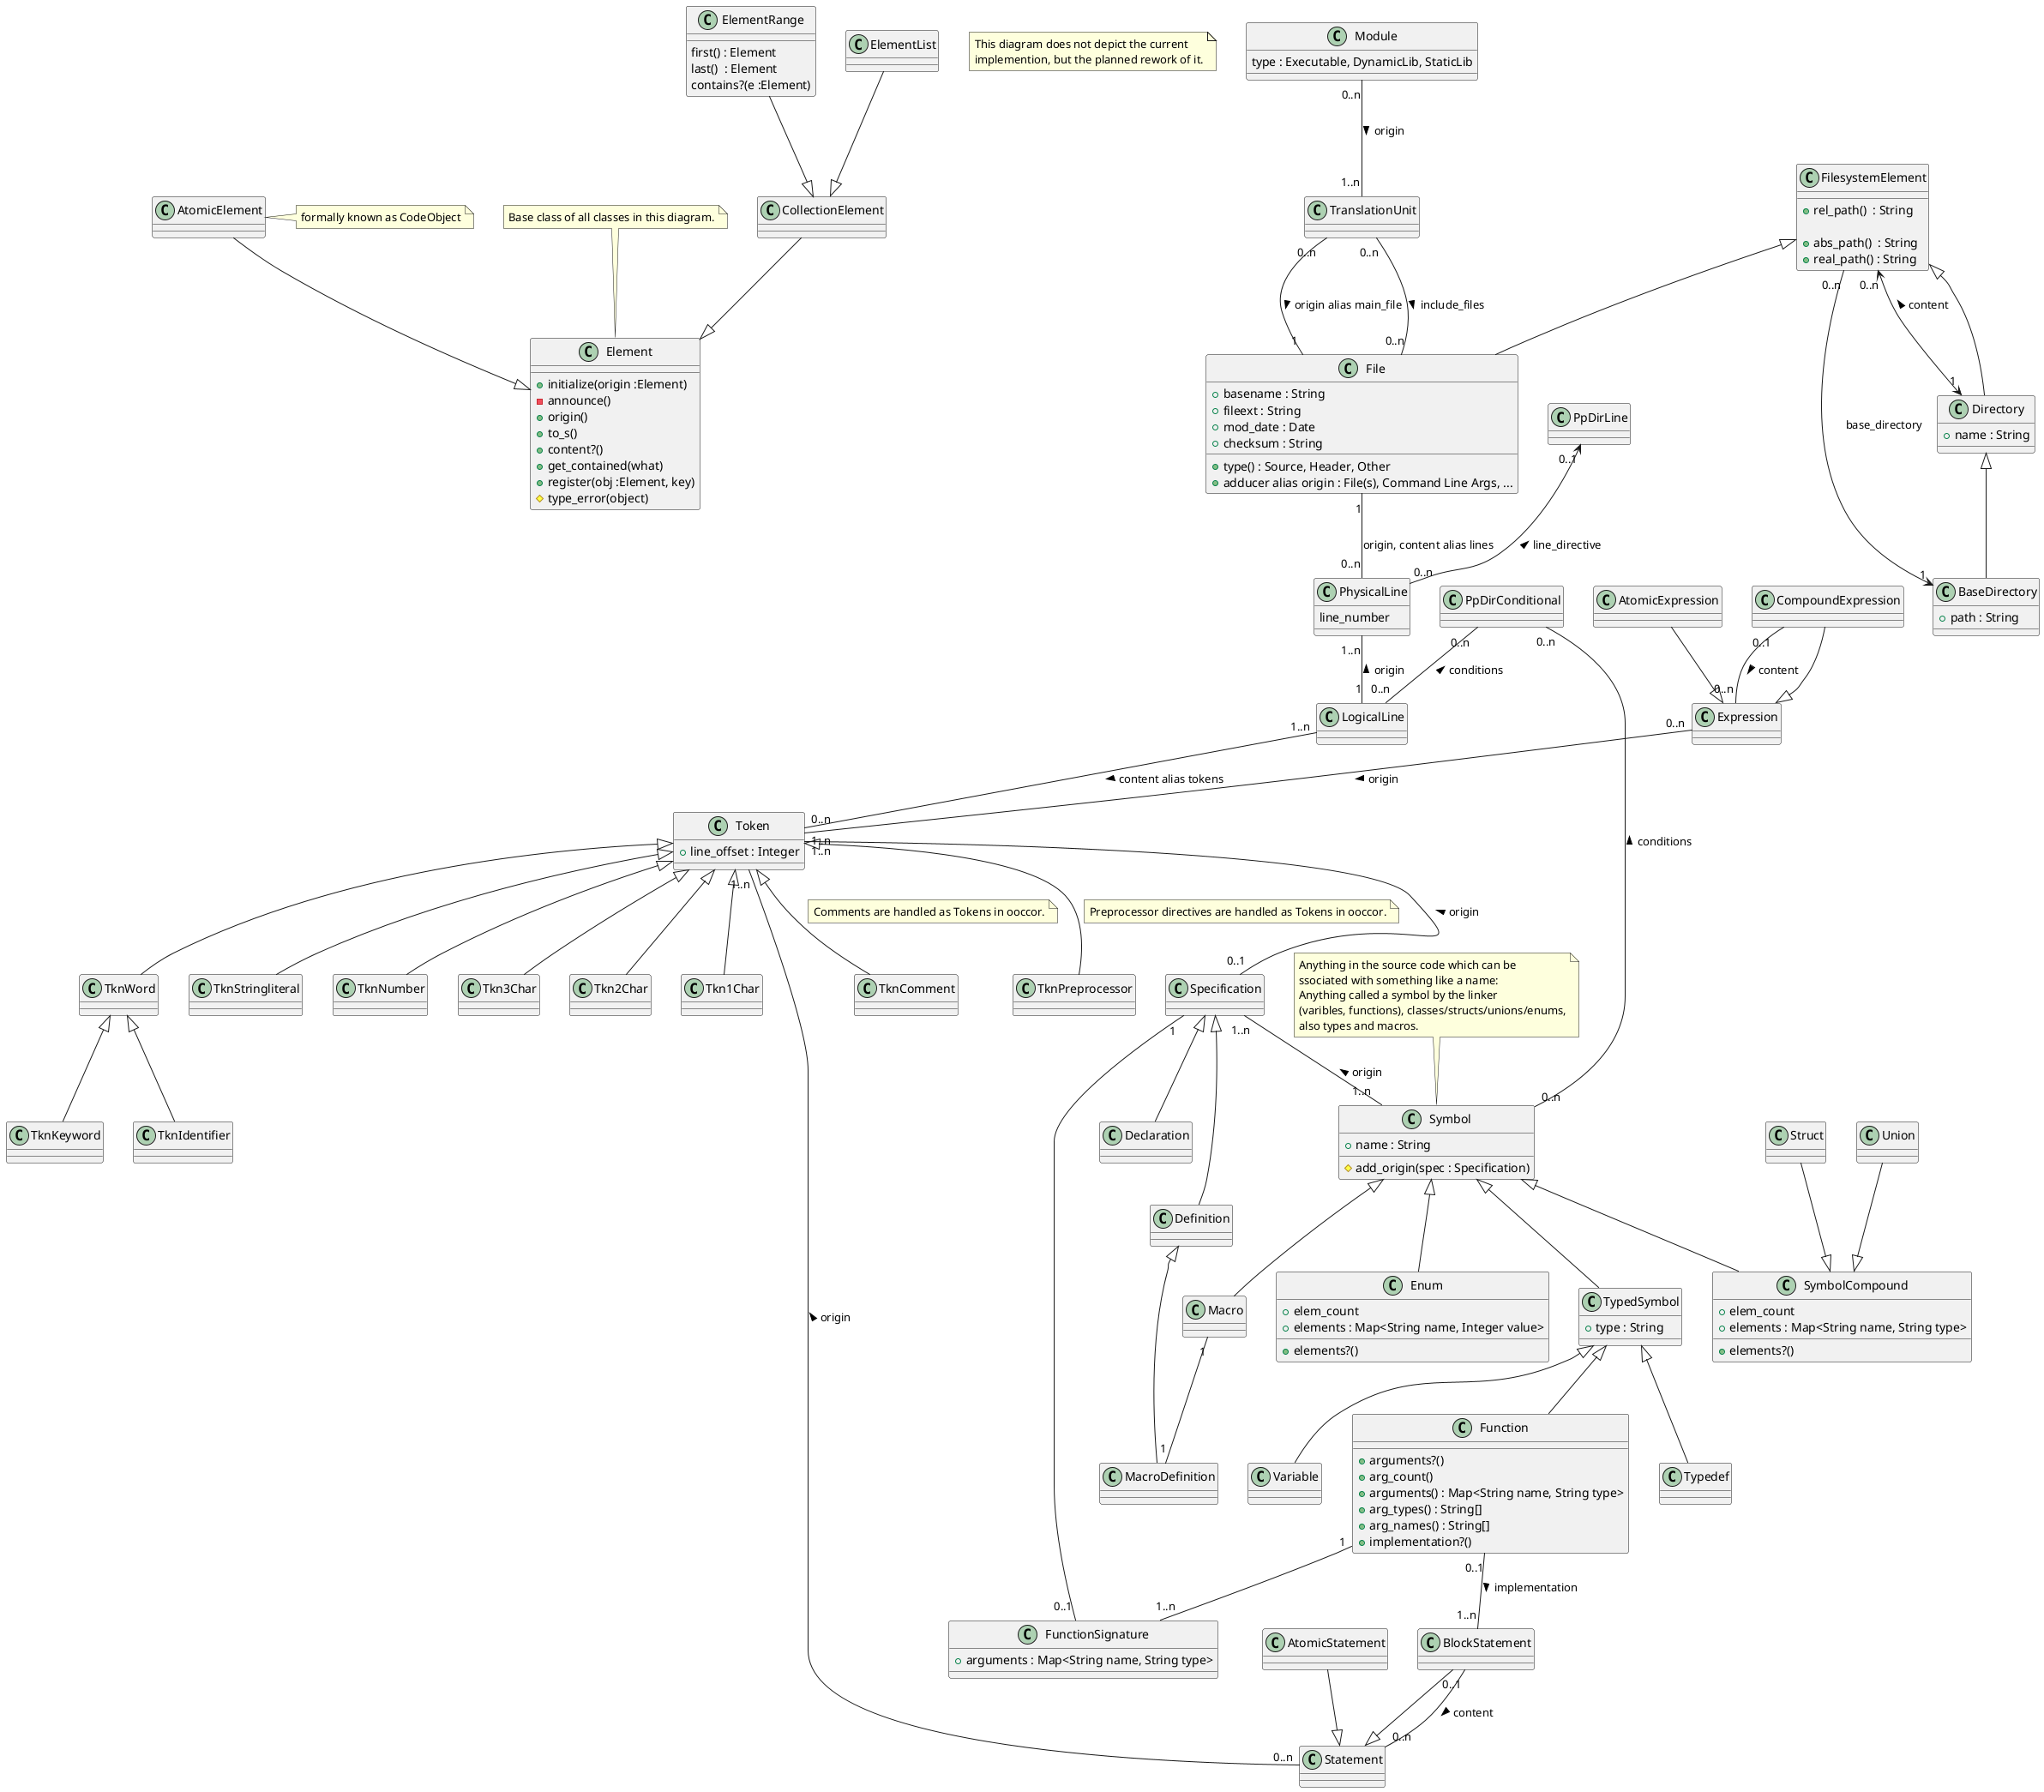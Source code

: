 @startuml

' Copyright (C) 2014-2015  Thilo Fischer.
' Free for non-commercial and most commercial use. See LICENSE.txt for details.

note as N1
  This diagram does not depict the current
  implemention, but the planned rework of it.
end note

class Element {
  + initialize(origin :Element)
  - announce()
  + origin()
  + to_s()
  + content?()
  + get_contained(what)
  + register(obj :Element, key)
  # type_error(object)
}
note top: Base class of all classes in this diagram.

class AtomicElement {
  
}
note right: formally known as CodeObject
AtomicElement --|>  Element

class CollectionElement {
  
}
CollectionElement --|>  Element

class ElementRange {
  first() : Element
  last()  : Element
  contains?(e :Element)
}
ElementRange --|> CollectionElement

class ElementList {
}
ElementList --|> CollectionElement



class Module {
  type : Executable, DynamicLib, StaticLib
}

class TranslationUnit {
}
Module "0..n" -- "1..n" TranslationUnit : origin >

class FilesystemElement {
  ' Relative path of this FilesystemElement wrt its base_directory
  + rel_path()  : String

  + abs_path()  : String
  + real_path() : String
}

class File {
  + type() : Source, Header, Other
  ' Filename without directory prefix and without filename extension
  + basename : String
  ' filename extension (excluding the introducing '.' character)
  + fileext : String
  ' Modification time stamp, will be used for quick file modification check
  + mod_date : Date
  ' Checksum on the file content, will be used for sound file modification check
  + checksum : String
  ' From where did the analysis lead ooccur to this file? Can be multiple sources.
  + adducer alias origin : File(s), Command Line Args, ...
}
FilesystemElement <|-- File
TranslationUnit   "0..n"  -- "1" File : origin alias main_file >
TranslationUnit "0..n" -- "0..n" File : include_files >

class Directory {
  + name : String
}
FilesystemElement <|-- Directory
FilesystemElement "0..n" <--> "1" Directory : content <

class BaseDirectory {
  + path : String
}
Directory <|-- BaseDirectory
' A BaseDirectory's base_directory is the object itself.
FilesystemElement "0..n" --> "1" BaseDirectory : base_directory

class PhysicalLine {
  line_number
}
File "1" -- "0..n" PhysicalLine : origin, content alias lines
PpDirLine "0..1" <-- "0..n" PhysicalLine : line_directive <

class LogicalLine {
}
PhysicalLine "1..n"  -- "1" LogicalLine : origin <
PpDirConditional "0..n" -- "0..n" LogicalLine : conditions <

class Token {
  + line_offset : Integer
}
LogicalLine "1..n" -- "0..n" Token : content alias tokens >

Token  <|-- TknComment
note on link : Comments are handled as Tokens in ooccor.

Token  <|-- TknPreprocessor
note on link : Preprocessor directives are handled as Tokens in ooccor.

Token  <|-- TknWord
TknWord <|-- TknKeyword
TknWord <|-- TknIdentifier

Token <|-- TknStringliteral
Token <|-- TknNumber
Token <|-- Tkn3Char
Token <|-- Tkn2Char
Token <|-- Tkn1Char


class Specification {
}
Token "1..n" -- "0..1" Specification : origin <

class Declaration {
}
Specification <|-- Declaration

class Definition {
}
Specification <|-- Definition


class Symbol {
  + name : String
  # add_origin(spec : Specification)
}
note top
  Anything in the source code which can be
  ssociated with something like a name:
  Anything called a symbol by the linker
  (varibles, functions), classes/structs/unions/enums,
  also types and macros.
end note
PpDirConditional "0..n" -- "0..n" Symbol : conditions <

Specification "1..n" -- "1..n" Symbol : origin <

class TypedSymbol {
  + type : String
}
Symbol <|-- TypedSymbol

TypedSymbol <|-- Typedef
TypedSymbol <|-- Variable

class Function {
  + arguments?()
  + arg_count()
  + arguments() : Map<String name, String type>
  + arg_types() : String[]
  + arg_names() : String[]
  + implementation?()
}
TypedSymbol <|-- Function
Function "0..1" -- "1..n" BlockStatement : implementation >

class FunctionSignature {
  + arguments : Map<String name, String type>
}
' Only if it is a function's specification.
Specification "1" -- "0..1" FunctionSignature
Function "1" -- "1..n" FunctionSignature
' FIXME How to handle multiple different but consistent signatures?

class SymbolCompound {
  + elements?()
  + elem_count
  + elements : Map<String name, String type>
}
Symbol <|-- SymbolCompound
Struct --|> SymbolCompound
Union  --|> SymbolCompound

class Enum {
  + elements?()
  + elem_count
  + elements : Map<String name, Integer value>
}
Symbol <|-- Enum

class Macro {
}
Symbol <|-- Macro

class MacroDefinition {
}
Definition <|-- MacroDefinition
Macro "1" -- "1" MacroDefinition

class Statement {
}
' A Token can be associated with more than one Statement due to PP conditionals. (XXX Necessary?)
Statement "0..n" -- "1..n" Token : origin >
AtomicStatement --|> Statement
BlockStatement  --|> Statement
' The BlockStatement being a Function's implementation is the only Statement not associated with a parent BlockStatement.
BlockStatement "0..1" -- "0..n" Statement : content >

class Expression {
}
' A Token can be associated with more than one Expression due to PP conditionals. (XXX Necessary?)
Expression "0..n" -- "1..n" Token : origin >
AtomicExpression --|> Expression
CompoundExpression --|> Expression
CompoundExpression "0..1" -- "0..n" Expression : content >

@enduml

'' fixme: replace "static" for class members and "const" by according uml notation
'
'class CodeObject {
'  String where/get_location()
'  String what/get_text()
'  static leaf?()
'  static REG_EXP
'  PpConditional[] when()
'  static void register()
'  static CodeObject[] get_all()           ' get all "is_a?"
'  static CodeObject[] get_all_instances() ' get all "instance_of?"
'  CodeObject parent
'}
'
'note as NoteCodeObject
'  All classes in this diagram
'  shall be (direct or indirect)
'  subclasses of CodeObject.
'end note
'NoteCodeObject .. CodeObject
'
'File <|-- Sourcefile
'File <|-- Headerfile
'File "*" *-- "1" PhysicLine
'
'class File {
'  String rel_path
'  String abs_path
'  int lines
'  bool valid?/exists?
'  void update()
'}
'
'PhysicLine "*" *-- "1" LogicLine
'
'class PhysicLine {
'  int char_length
'  int real_line_number       # 'ordinary' line number
'  int specified_line_number  # line number wrt #line preprocessor directive
'}
'
''note as NoteLogicLine
''  Comments have already
''  been removed from what
''  we call LogicLines here.
''end note
''NoteLogicLine .. LogicLine
''=> deprecated: comments are still part of logical lines
'
'LogicLine "1" *-- "1" PpDirective
'PpDirective <|-- PpDefine
'PpDirective <|-- PpUndef
'PpDirective <|-- PpPragma
'PpDirective <|-- PpLine
'PpDirective <|-- PpError
'PpDirective <|-- PpInclude
'PpInclude "1" o-- "1" File
'PpDirective <|-- PpConditional
'PpConditional "*" o-- "1" PhysicLine
'PpConditional <|-- PpCondIf
'PpConditional <|-- PpCondElif
'PpConditional <|-- PpCondElse
'PpConditional <|-- PpCondEndif
'PpCondIf "1" *-- "1" PpCondElse
'PpCondIf "*" *-- "1" PpCondElif
'PpCondIf "1" *-- "1" PpCondEndif
'
'LogicLine "*" -- "*" Statement
'
'Statement <|-- CompoundStatement
'CompoundStatement "*" o-- "1" Statement
'
'Statement <|-- StmntMDefinition
'Statement <|-- StmntMDeclaration
'
'Statement <|-- StmntMControl
'StmntMControl <|-- IfStatement
'IfStatement "1" o-- "1" KwIf
'IfStatement "0..1" o-- "1" KwElse
'IfStatement "1..2" -- "1" Statement
'IfStatement "1" -- "1" BoolExpression
'StmntMControl <|-- SwitchStatement
'SwitchStatement "1" o-- "1" KwSwitch
'SwitchStatement "*" o-- "1" SwitchStatementCase
'SwitchStatement "1" o-- "1" SwitchStatementDefault
'StmntMControl <|-- SwitchStatementCase
'SwitchStatementCase "*" o-- "1" KwMCrtlSwitch
'SwitchStatementCase "*" -- "1" Statement
'SwitchStatementCase <|-- SwitchStatementDefault
'StmntMControl <|-- DoWhileStatement
'DoWhileStatement "1" -- "1" Statement
'DoWhileStatement "1" -- "1" BoolExpression
'StmntMControl <|-- WhileStatement
'WhileStatement "1" -- "1" Statement
'WhileStatement "1" -- "1" BoolExpression
'StmntMControl <|-- ForStatement
'ForStatement "1" -- "1" Statement
'ForStatement "1" -- "1" BoolExpression
'
'Identifier <|-- Function
'Identifier <|-- Variable
'
'Identifier "*" -- "1" IdentifierDeclaration
'
''Identifier "1" -- "1" IdentifierDefinition
'
'IdentifierDefinition  "1" -- "1" IdentifierSignature
'IdentifierDeclaration "1" -- "1" IdentifierSignature
'
'IdentifierDefinition <|-- FunctionDefinition
'IdentifierDefinition <|-- VariableDefinition
'
'IdentifierDeclaration <|-- VariableDeclaration
'
'Function -- FunctionDefinition
'FunctionDefinition "1" -- "1" CompoundStatement
'
'Variable -- VariableDefinition
'VariableDefinition "1" -- "1" Expression : init_value
'
'StmntMDefinition <|-- StmntTypedef
'StmntMDefinition <|-- IdentifierDefinition
'StmntMDefinition <|-- TagDefinition
'StmntMDefinition <|-- LabelDefinition
'
'TagDefinition "*" -- "1" VariableDeclaration
'
'StmntMDeclaration <|-- IdentifierDeclaration
'StmntMDeclaration <|-- TagDeclaration
'
'
'Token <|-- TkWord
'TkWord <|-- Keyword
'TkWord <|-- Identifier
'Identifier <|-- IdOrdinary
'Identifier <|-- IdTag
'Identifier <|-- IdLabel
'Identifier <|-- IdMember
'
'Token <|-- Stringliteral
'Token <|-- TkNumber
'TkNumber <|-- IntLiteral
'TkNumber <|-- FloatLiteral
'
'Token <|-- Symbol
'
'class Symbol {
'  String text
'  static leaf?() = true
'}
'
'Token <|-- Expression
'
'Expression <|-- BoolExpression
'
'
'Whitespace <|-- Comment
'Comment "*" -- "*" PhysicLine
'
'class Keyword {
'  static const String TEXT
'  static leaf?() = true
'}
'
'Keyword <|-- KwMStdType
'KwMStdType <|-- Kw_Bool
'KwMStdType <|-- KwChar
'KwMStdType <|-- KwDouble
'KwMStdType <|-- KwFloat
'KwMStdType <|-- KwInt
'KwMStdType <|-- KwVoid
'
'Keyword <|-- KwMTypeVariant
'KwMTypeVariant <|-- KwLong
'KwMTypeVariant <|-- KwShort
'KwMTypeVariant <|-- KwSigned
'KwMTypeVariant <|-- KwUnsigned
'
'Keyword <|-- KwMTypedef
'KwMTypedef <|-- KwEnum
'KwMTypedef <|-- KwStruct
'KwMTypedef <|-- KwTypedef
'KwMTypedef <|-- KwUnion
'
'Keyword <|-- KwMTypeQualifier
'KwMTypeQualifier <|-- KwMonst
'KwMTypeQualifier <|-- KwRestrict
'KwMTypeQualifier <|-- KwVolatile
'
'Keyword <|-- KwMStorageQualifier
'KwMStorageQualifier <|-- KwAuto
'KwMStorageQualifier <|-- KwExtern
'KwMStorageQualifier <|-- KwRegister
'KwMStorageQualifier <|-- KwStatic
'
'Keyword <|-- KwMControl
'KwMControl <|-- KwBreak
'KwMControl <|-- KwContinue
'KwMControl <|-- KwDo
'KwMControl <|-- KwElse
'KwMControl <|-- KwFor
'KwMControl <|-- KwGoto
'KwMControl <|-- KwIf
'KwMControl <|-- KwReturn
'KwMControl <|-- KwSwitch
'KwMControl <|-- KwWhile 
'KwMControl <|-- KwMCrtlSwitch
'KwMCrtlSwitch <|-- KwCase
'KwMCrtlSwitch <|-- KwDefault
'
'Keyword <|-- KwMMisc
'KwMMisc <|-- Kw_Complex
'KwMMisc <|-- Kw_Imaginary
'
'Keyword <|-- KwInline
'Keyword <|-- KwSizeof

